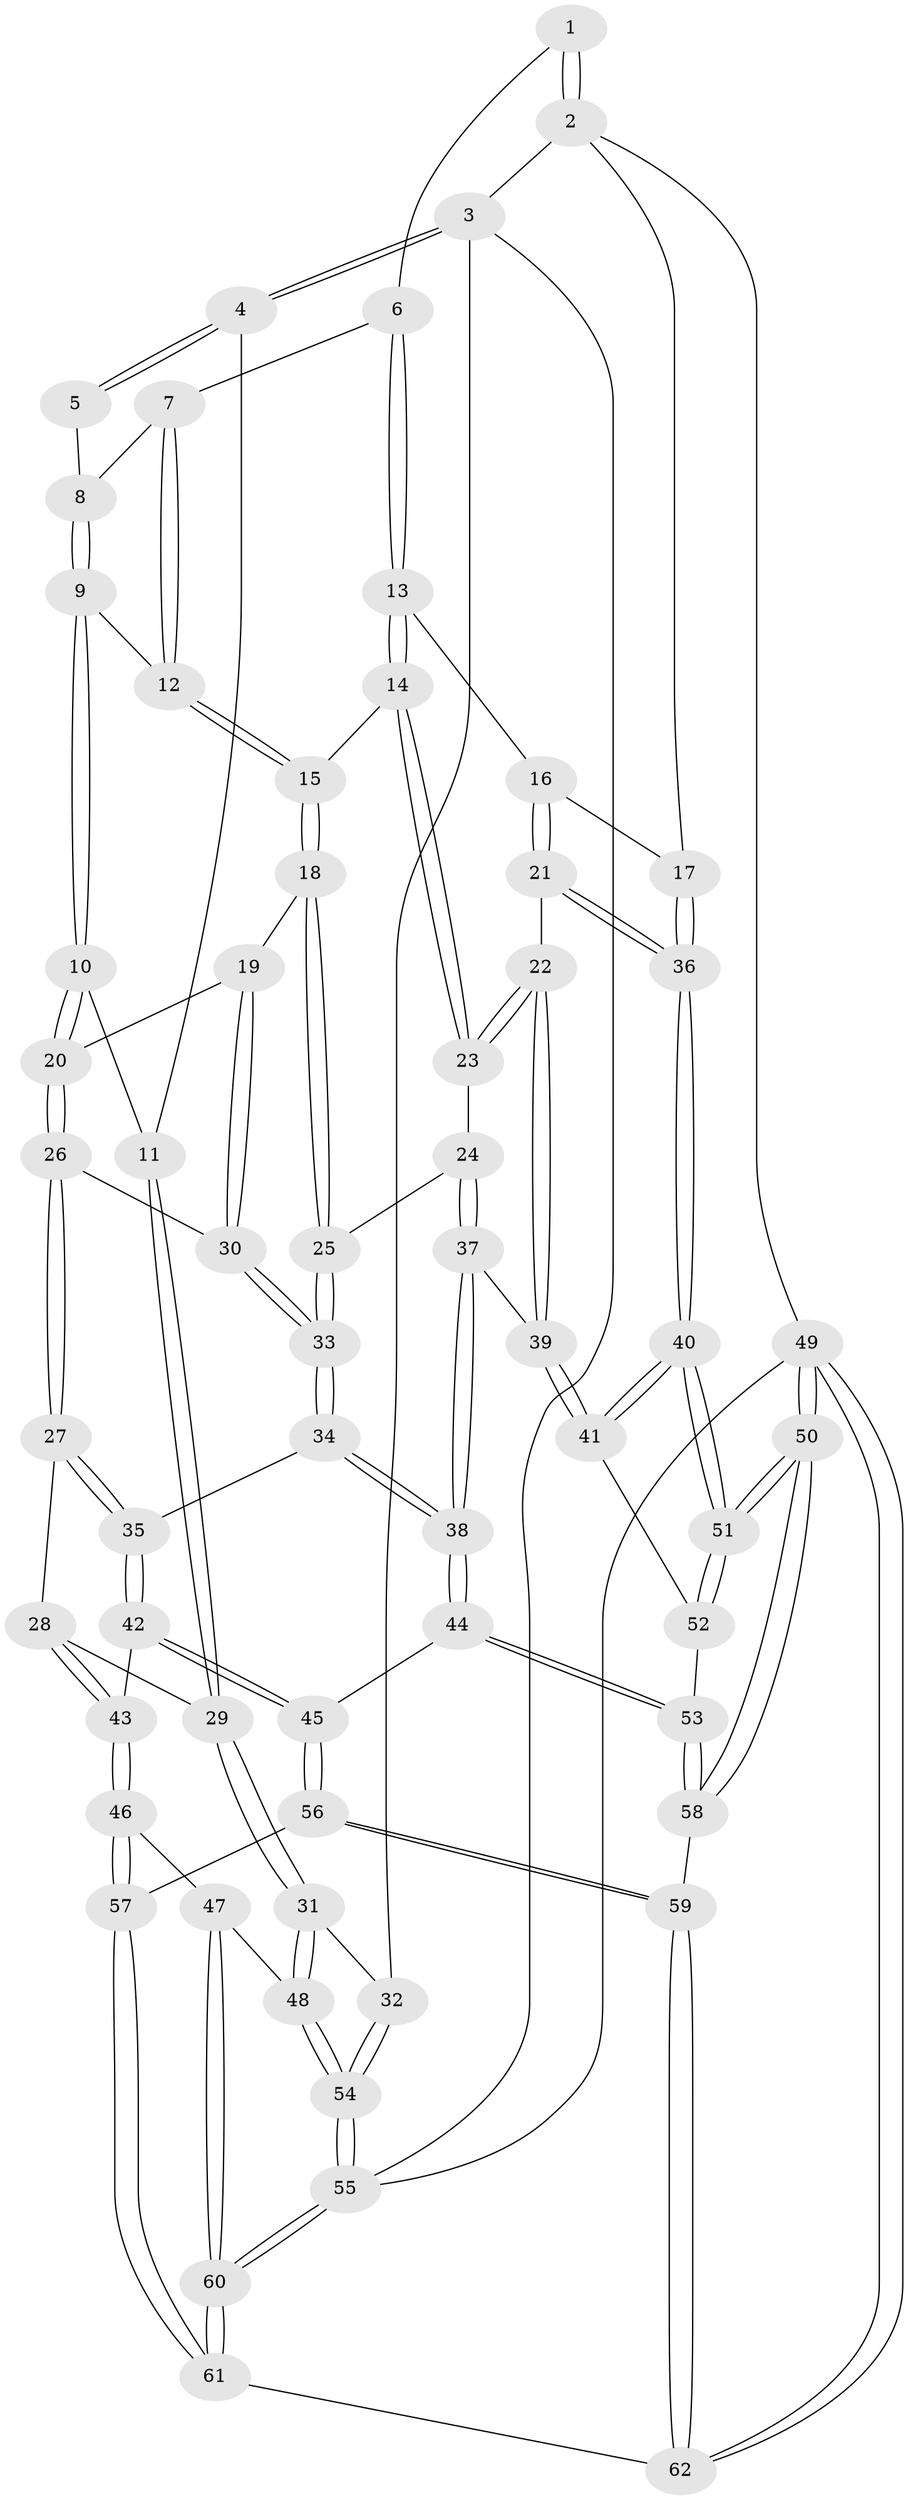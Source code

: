 // coarse degree distribution, {7: 0.16666666666666666, 2: 0.1111111111111111, 6: 0.1111111111111111, 3: 0.2777777777777778, 5: 0.2222222222222222, 4: 0.1111111111111111}
// Generated by graph-tools (version 1.1) at 2025/21/03/04/25 18:21:15]
// undirected, 62 vertices, 152 edges
graph export_dot {
graph [start="1"]
  node [color=gray90,style=filled];
  1 [pos="+0.7425267455102725+0"];
  2 [pos="+1+0"];
  3 [pos="+0+0"];
  4 [pos="+0+0"];
  5 [pos="+0.5475806321300702+0"];
  6 [pos="+0.7798677949405964+0.14906519016374192"];
  7 [pos="+0.6220939421945355+0.10556349772790902"];
  8 [pos="+0.5543902635150965+0"];
  9 [pos="+0.4632964580200831+0.16735155254717055"];
  10 [pos="+0.33323667672806845+0.18464147466004335"];
  11 [pos="+0.15759911881658037+0.10081946202293685"];
  12 [pos="+0.5465892556799887+0.20875579823664558"];
  13 [pos="+0.7854838022520522+0.1587416403644441"];
  14 [pos="+0.6985780030484943+0.2495672684177511"];
  15 [pos="+0.5842023700796188+0.2687157240627455"];
  16 [pos="+0.8492419257210766+0.1805239469797948"];
  17 [pos="+1+0"];
  18 [pos="+0.5655339164663209+0.31795269683129984"];
  19 [pos="+0.5347760953267612+0.3200011775208059"];
  20 [pos="+0.3943959869079551+0.3136537257881408"];
  21 [pos="+0.9327924954097329+0.4147913717141845"];
  22 [pos="+0.8717931191003724+0.4585061199280322"];
  23 [pos="+0.7208770520506959+0.3274428669454074"];
  24 [pos="+0.6312634656265032+0.42792782240813854"];
  25 [pos="+0.5796079938657421+0.39719388936991606"];
  26 [pos="+0.3897584440574575+0.3764868128687279"];
  27 [pos="+0.286844315006095+0.46173773893786046"];
  28 [pos="+0.2062216612508053+0.47460010052164586"];
  29 [pos="+0.18786687220992027+0.47182007563388695"];
  30 [pos="+0.43167769677734047+0.40730694938686746"];
  31 [pos="+0.13685806704509712+0.516793725786186"];
  32 [pos="+0+0.5145895908609591"];
  33 [pos="+0.4893310204561046+0.4637633033150944"];
  34 [pos="+0.47724404062588915+0.5192013122452733"];
  35 [pos="+0.4403051173695208+0.5474092052901676"];
  36 [pos="+1+0.4179763455278357"];
  37 [pos="+0.7054461688114567+0.5225931213386308"];
  38 [pos="+0.6324431688939014+0.5973952027742652"];
  39 [pos="+0.8307807079609925+0.5117983090300533"];
  40 [pos="+1+0.6432839166147872"];
  41 [pos="+0.8656554166100158+0.6538925367982145"];
  42 [pos="+0.4150130652653307+0.6359314228220057"];
  43 [pos="+0.36935648754028033+0.6653104380090431"];
  44 [pos="+0.6175724847184001+0.667727589035965"];
  45 [pos="+0.56887200337781+0.7116933769194961"];
  46 [pos="+0.31260844528865855+0.763061442793991"];
  47 [pos="+0.19755020769364062+0.7596348394318923"];
  48 [pos="+0.16654830666059534+0.7017088013213933"];
  49 [pos="+1+1"];
  50 [pos="+1+1"];
  51 [pos="+1+1"];
  52 [pos="+0.8567168710778955+0.6975119676828857"];
  53 [pos="+0.792132173737048+0.7684978581900427"];
  54 [pos="+0+0.7033070271454509"];
  55 [pos="+0+1"];
  56 [pos="+0.5390385362239967+0.8554836972856259"];
  57 [pos="+0.4106711871660569+0.8765114906822172"];
  58 [pos="+0.7825816938461446+0.82809173437479"];
  59 [pos="+0.6628912888416898+0.9478243997163264"];
  60 [pos="+0+1"];
  61 [pos="+0.2477229226824975+1"];
  62 [pos="+0.7047552832870347+1"];
  1 -- 2;
  1 -- 2;
  1 -- 6;
  2 -- 3;
  2 -- 17;
  2 -- 49;
  3 -- 4;
  3 -- 4;
  3 -- 32;
  3 -- 55;
  4 -- 5;
  4 -- 5;
  4 -- 11;
  5 -- 8;
  6 -- 7;
  6 -- 13;
  6 -- 13;
  7 -- 8;
  7 -- 12;
  7 -- 12;
  8 -- 9;
  8 -- 9;
  9 -- 10;
  9 -- 10;
  9 -- 12;
  10 -- 11;
  10 -- 20;
  10 -- 20;
  11 -- 29;
  11 -- 29;
  12 -- 15;
  12 -- 15;
  13 -- 14;
  13 -- 14;
  13 -- 16;
  14 -- 15;
  14 -- 23;
  14 -- 23;
  15 -- 18;
  15 -- 18;
  16 -- 17;
  16 -- 21;
  16 -- 21;
  17 -- 36;
  17 -- 36;
  18 -- 19;
  18 -- 25;
  18 -- 25;
  19 -- 20;
  19 -- 30;
  19 -- 30;
  20 -- 26;
  20 -- 26;
  21 -- 22;
  21 -- 36;
  21 -- 36;
  22 -- 23;
  22 -- 23;
  22 -- 39;
  22 -- 39;
  23 -- 24;
  24 -- 25;
  24 -- 37;
  24 -- 37;
  25 -- 33;
  25 -- 33;
  26 -- 27;
  26 -- 27;
  26 -- 30;
  27 -- 28;
  27 -- 35;
  27 -- 35;
  28 -- 29;
  28 -- 43;
  28 -- 43;
  29 -- 31;
  29 -- 31;
  30 -- 33;
  30 -- 33;
  31 -- 32;
  31 -- 48;
  31 -- 48;
  32 -- 54;
  32 -- 54;
  33 -- 34;
  33 -- 34;
  34 -- 35;
  34 -- 38;
  34 -- 38;
  35 -- 42;
  35 -- 42;
  36 -- 40;
  36 -- 40;
  37 -- 38;
  37 -- 38;
  37 -- 39;
  38 -- 44;
  38 -- 44;
  39 -- 41;
  39 -- 41;
  40 -- 41;
  40 -- 41;
  40 -- 51;
  40 -- 51;
  41 -- 52;
  42 -- 43;
  42 -- 45;
  42 -- 45;
  43 -- 46;
  43 -- 46;
  44 -- 45;
  44 -- 53;
  44 -- 53;
  45 -- 56;
  45 -- 56;
  46 -- 47;
  46 -- 57;
  46 -- 57;
  47 -- 48;
  47 -- 60;
  47 -- 60;
  48 -- 54;
  48 -- 54;
  49 -- 50;
  49 -- 50;
  49 -- 62;
  49 -- 62;
  49 -- 55;
  50 -- 51;
  50 -- 51;
  50 -- 58;
  50 -- 58;
  51 -- 52;
  51 -- 52;
  52 -- 53;
  53 -- 58;
  53 -- 58;
  54 -- 55;
  54 -- 55;
  55 -- 60;
  55 -- 60;
  56 -- 57;
  56 -- 59;
  56 -- 59;
  57 -- 61;
  57 -- 61;
  58 -- 59;
  59 -- 62;
  59 -- 62;
  60 -- 61;
  60 -- 61;
  61 -- 62;
}
